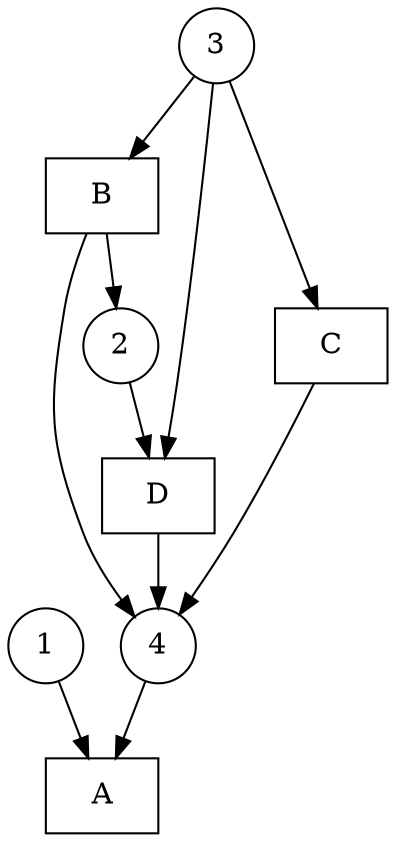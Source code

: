 digraph "Fittest net" {
	node [shape=box]
	A [label=A]
	B [label=B]
	C [label=C]
	D [label=D]
	node [shape=circle]
	1
	2
	3
	4
	1 -> A
	4 -> A
	3 -> B
	B -> 4
	B -> 2
	3 -> C
	C -> 4
	3 -> D
	2 -> D
	D -> 4
}
